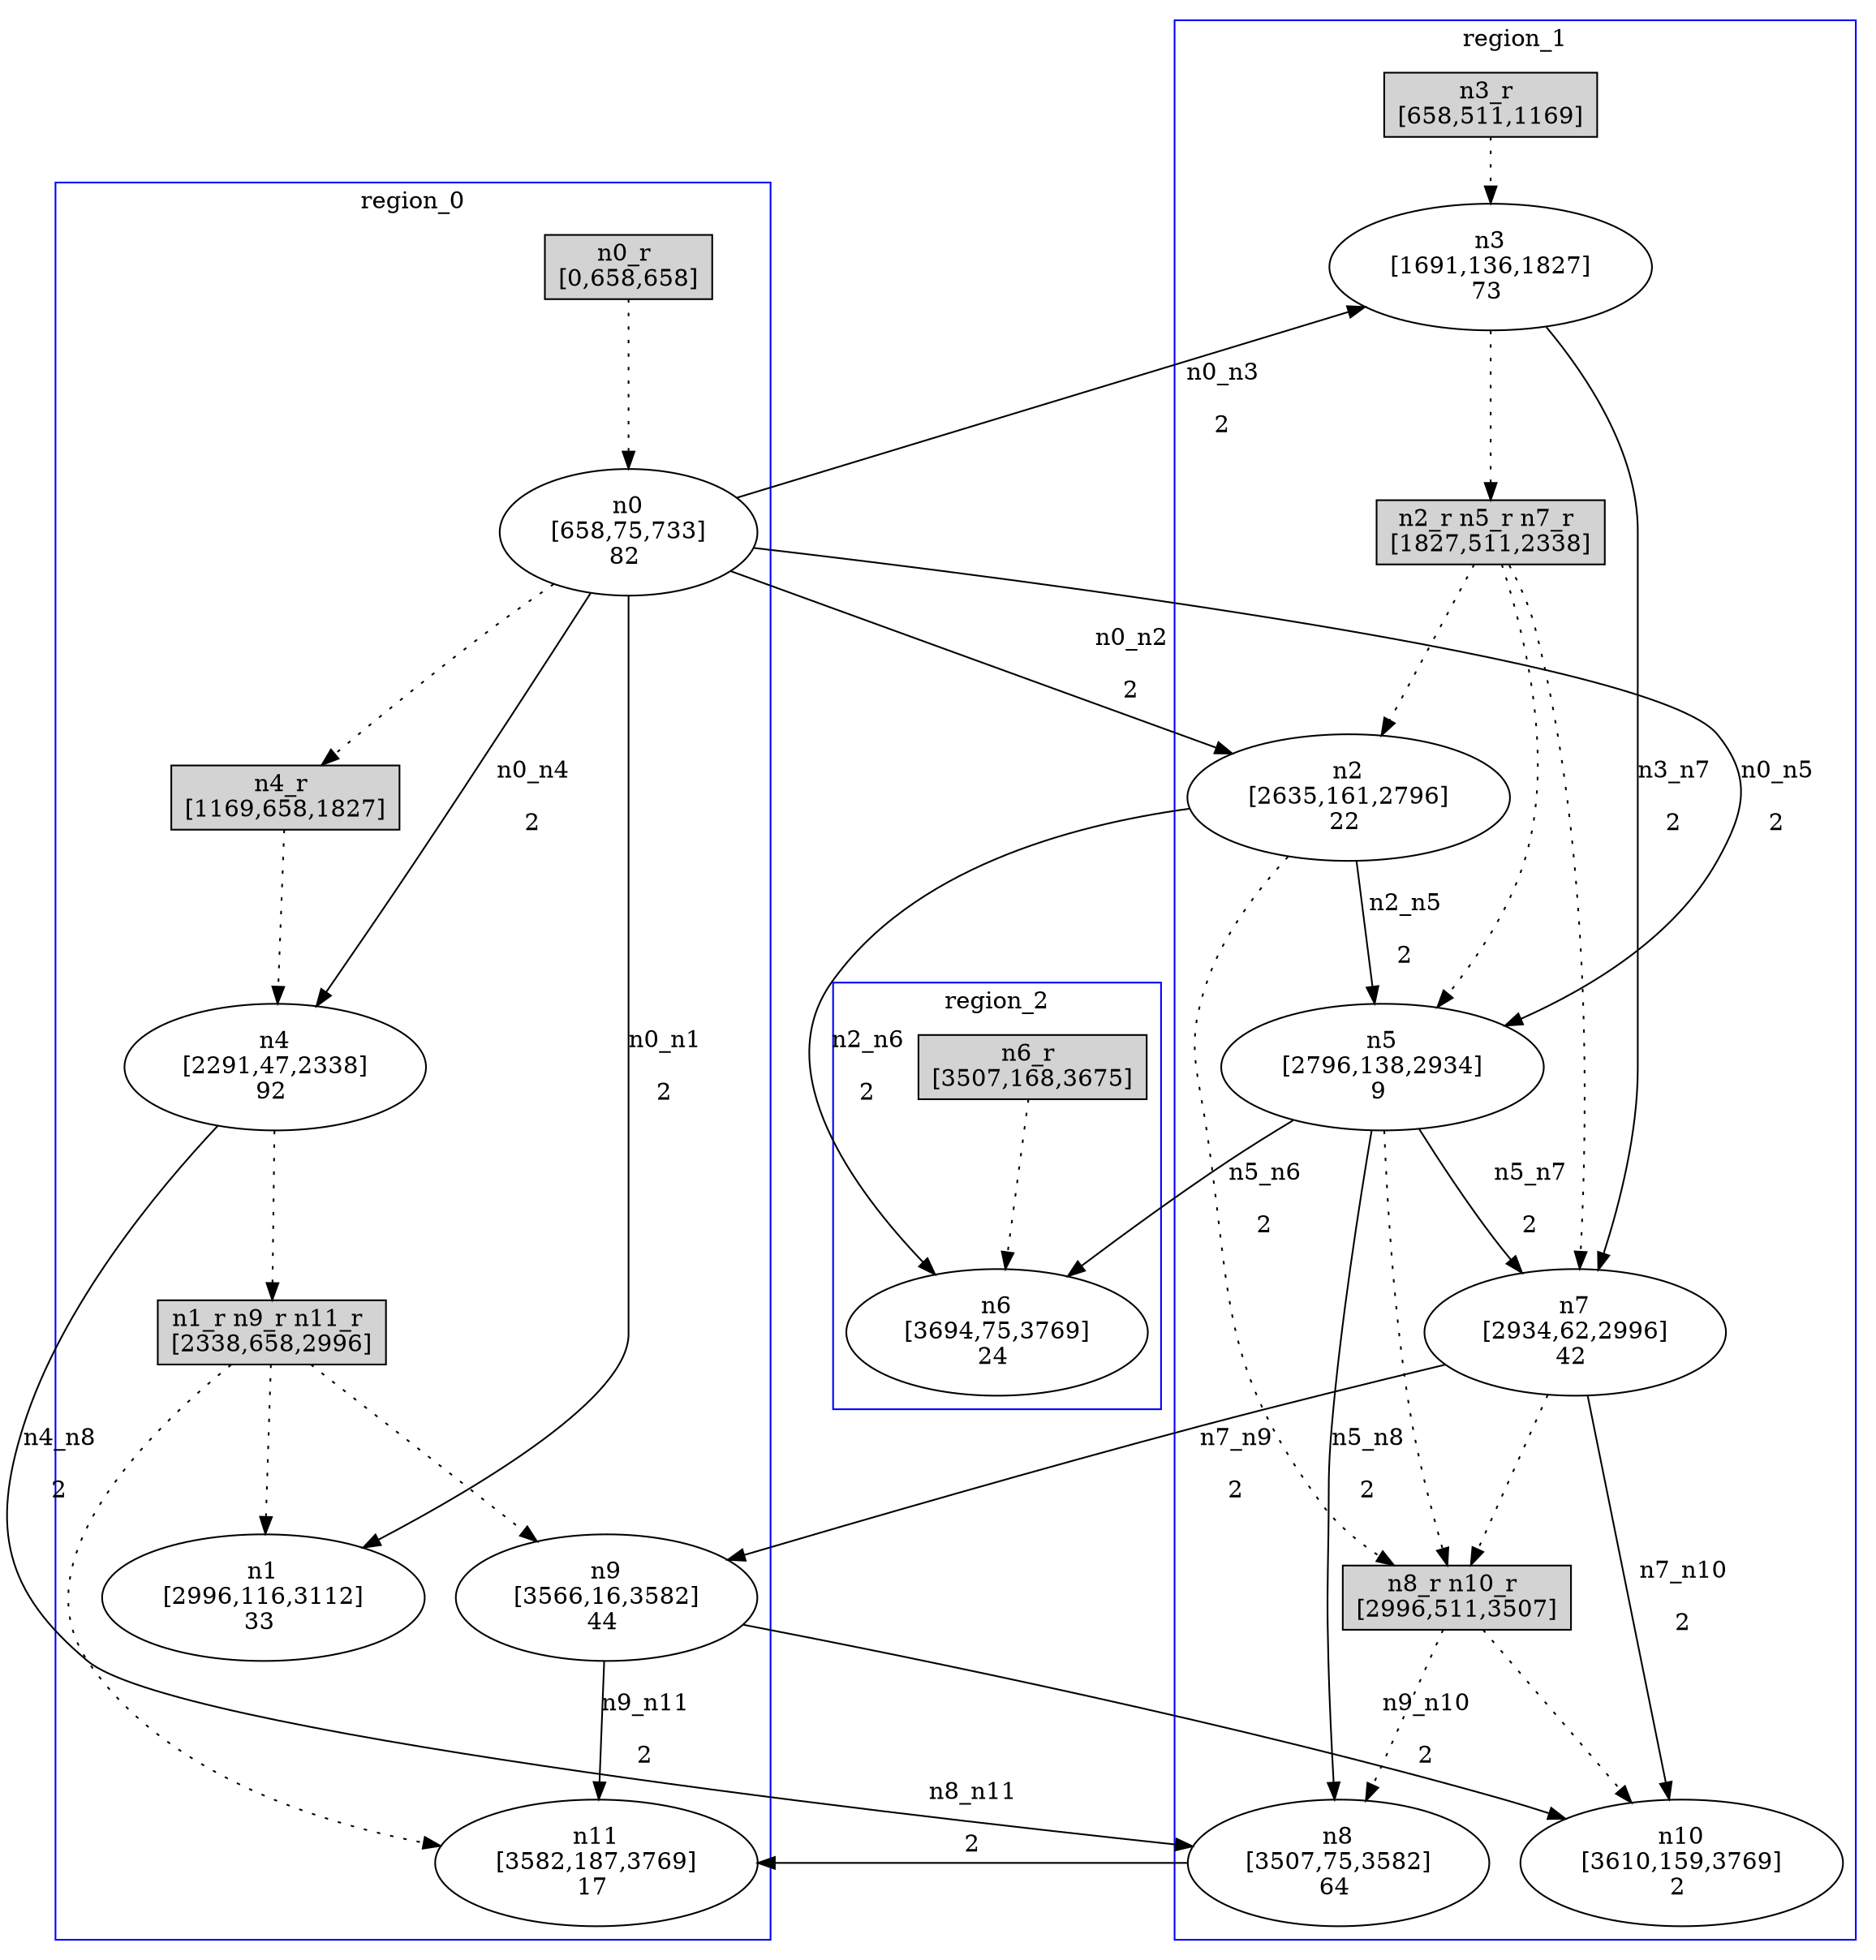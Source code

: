 //3-LSsolveMIPnSolStatus 2.
//4-SL 3769.
//5-LSsolveMIPsolveTime(double) 59.8163.
//6-reconfigurateNum(int) 7.
//7-reconfigurateTime(int) 3675.
digraph test_0 {
	size="28,40";
	subgraph cluster0 {
		stytle=filled;
		color=blue;
		label=region_0;
		reconfNode_0_1 [ shape = box, style = filled, label = "n0_r \n[0,658,658]" ];
		n0 [ label="n0\n[658,75,733]\n82 " ];
		reconfNode_0_1 -> n0 [ style = dotted ];
		n0 -> reconfNode_0_2 [ style = dotted ];
		reconfNode_0_2 [ shape = box, style = filled, label = "n4_r \n[1169,658,1827]" ];
		n4 [ label="n4\n[2291,47,2338]\n92 " ];
		reconfNode_0_2 -> n4 [ style = dotted ];
		n4 -> reconfNode_0_3 [ style = dotted ];
		reconfNode_0_3 [ shape = box, style = filled, label = "n1_r n9_r n11_r \n[2338,658,2996]" ];
		n1 [ label="n1\n[2996,116,3112]\n33 " ];
		n9 [ label="n9\n[3566,16,3582]\n44 " ];
		n11 [ label="n11\n[3582,187,3769]\n17 " ];
		reconfNode_0_3 -> n1 [ style = dotted ];
		reconfNode_0_3 -> n9 [ style = dotted ];
		reconfNode_0_3 -> n11 [ style = dotted ];
	}
	subgraph cluster1 {
		stytle=filled;
		color=blue;
		label=region_1;
		reconfNode_1_1 [ shape = box, style = filled, label = "n3_r \n[658,511,1169]" ];
		n3 [ label="n3\n[1691,136,1827]\n73 " ];
		reconfNode_1_1 -> n3 [ style = dotted ];
		n3 -> reconfNode_1_2 [ style = dotted ];
		reconfNode_1_2 [ shape = box, style = filled, label = "n2_r n5_r n7_r \n[1827,511,2338]" ];
		n2 [ label="n2\n[2635,161,2796]\n22 " ];
		n5 [ label="n5\n[2796,138,2934]\n9 " ];
		n7 [ label="n7\n[2934,62,2996]\n42 " ];
		reconfNode_1_2 -> n2 [ style = dotted ];
		reconfNode_1_2 -> n5 [ style = dotted ];
		reconfNode_1_2 -> n7 [ style = dotted ];
		n2 -> reconfNode_1_3 [ style = dotted ];
		n5 -> reconfNode_1_3 [ style = dotted ];
		n7 -> reconfNode_1_3 [ style = dotted ];
		reconfNode_1_3 [ shape = box, style = filled, label = "n8_r n10_r \n[2996,511,3507]" ];
		n8 [ label="n8\n[3507,75,3582]\n64 " ];
		n10 [ label="n10\n[3610,159,3769]\n2 " ];
		reconfNode_1_3 -> n8 [ style = dotted ];
		reconfNode_1_3 -> n10 [ style = dotted ];
	}
	subgraph cluster2 {
		stytle=filled;
		color=blue;
		label=region_2;
		reconfNode_2_1 [ shape = box, style = filled, label = "n6_r \n[3507,168,3675]" ];
		n6 [ label="n6\n[3694,75,3769]\n24 " ];
		reconfNode_2_1 -> n6 [ style = dotted ];
	}
	n0 -> n1 [ label="n0_n1\n2" ];
	n0 -> n2 [ label="n0_n2\n2" ];
	n0 -> n3 [ label="n0_n3\n2" ];
	n0 -> n4 [ label="n0_n4\n2" ];
	n0 -> n5 [ label="n0_n5\n2" ];
	n2 -> n5 [ label="n2_n5\n2" ];
	n2 -> n6 [ label="n2_n6\n2" ];
	n3 -> n7 [ label="n3_n7\n2" ];
	n4 -> n8 [ label="n4_n8\n2" ];
	n5 -> n6 [ label="n5_n6\n2" ];
	n5 -> n7 [ label="n5_n7\n2" ];
	n5 -> n8 [ label="n5_n8\n2" ];
	n7 -> n9 [ label="n7_n9\n2" ];
	n7 -> n10 [ label="n7_n10\n2" ];
	n8 -> n11 [ label="n8_n11\n2" ];
	n9 -> n10 [ label="n9_n10\n2" ];
	n9 -> n11 [ label="n9_n11\n2" ];
}
